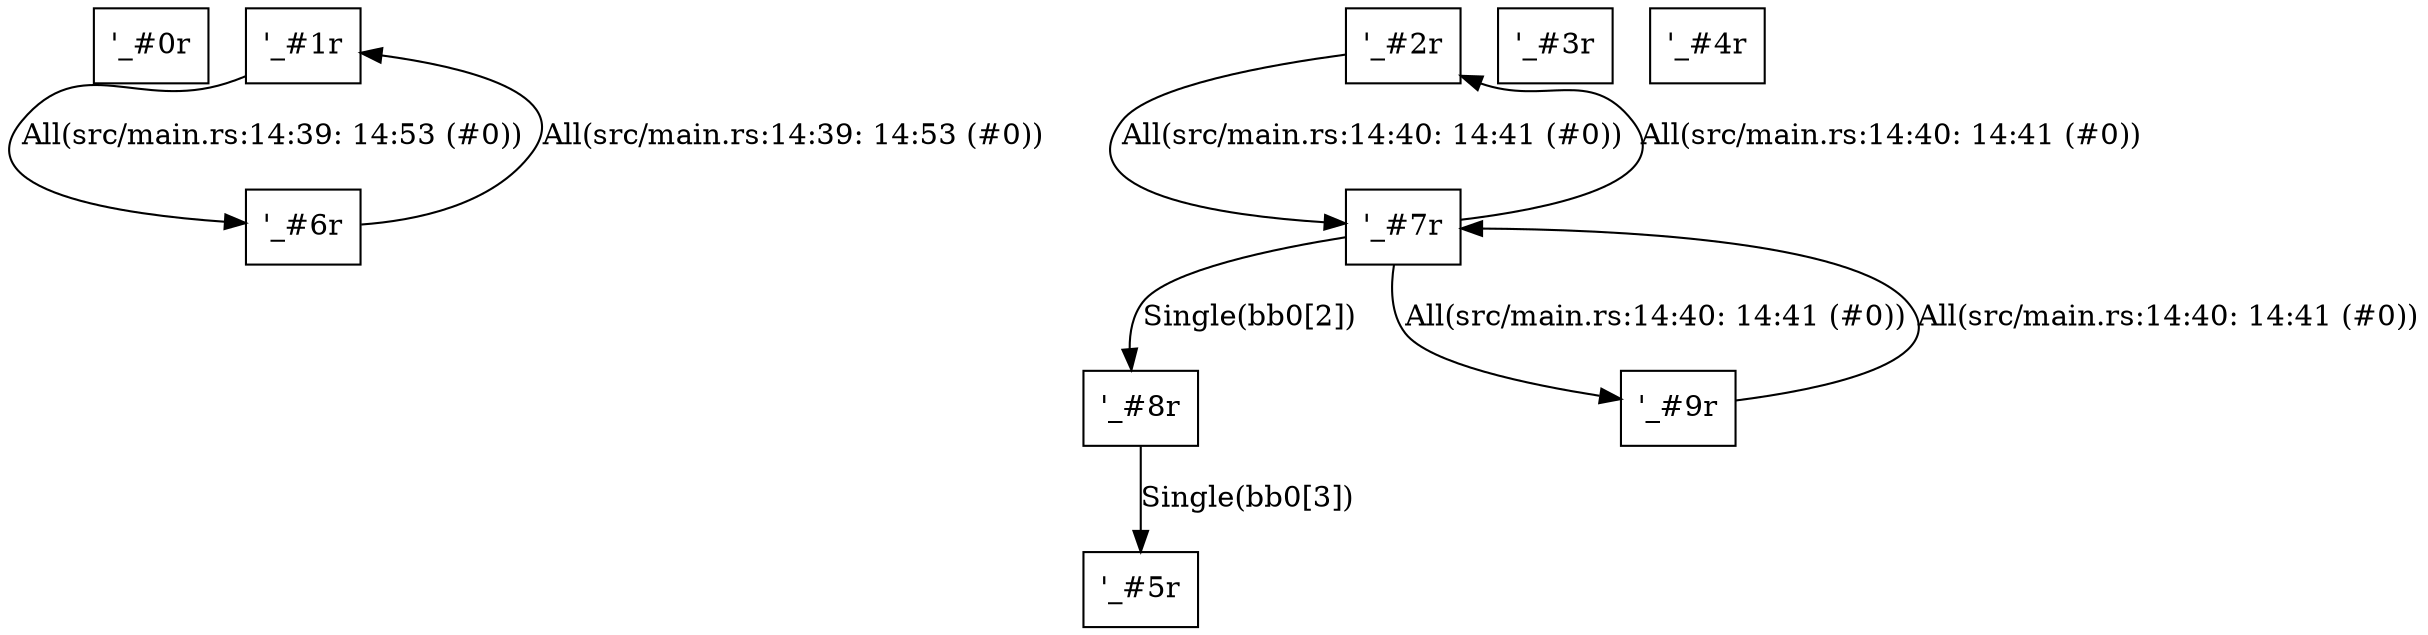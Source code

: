 digraph RegionInferenceContext {
    r0[label="\'_#0r"][shape="box"];
    r1[label="\'_#1r"][shape="box"];
    r2[label="\'_#2r"][shape="box"];
    r3[label="\'_#3r"][shape="box"];
    r4[label="\'_#4r"][shape="box"];
    r5[label="\'_#5r"][shape="box"];
    r6[label="\'_#6r"][shape="box"];
    r7[label="\'_#7r"][shape="box"];
    r8[label="\'_#8r"][shape="box"];
    r9[label="\'_#9r"][shape="box"];
    r7 -> r8[label="Single(bb0[2])"];
    r8 -> r5[label="Single(bb0[3])"];
    r6 -> r1[label="All(src/main.rs:14:39: 14:53 (#0))"];
    r1 -> r6[label="All(src/main.rs:14:39: 14:53 (#0))"];
    r7 -> r2[label="All(src/main.rs:14:40: 14:41 (#0))"];
    r2 -> r7[label="All(src/main.rs:14:40: 14:41 (#0))"];
    r7 -> r9[label="All(src/main.rs:14:40: 14:41 (#0))"];
    r9 -> r7[label="All(src/main.rs:14:40: 14:41 (#0))"];
}
